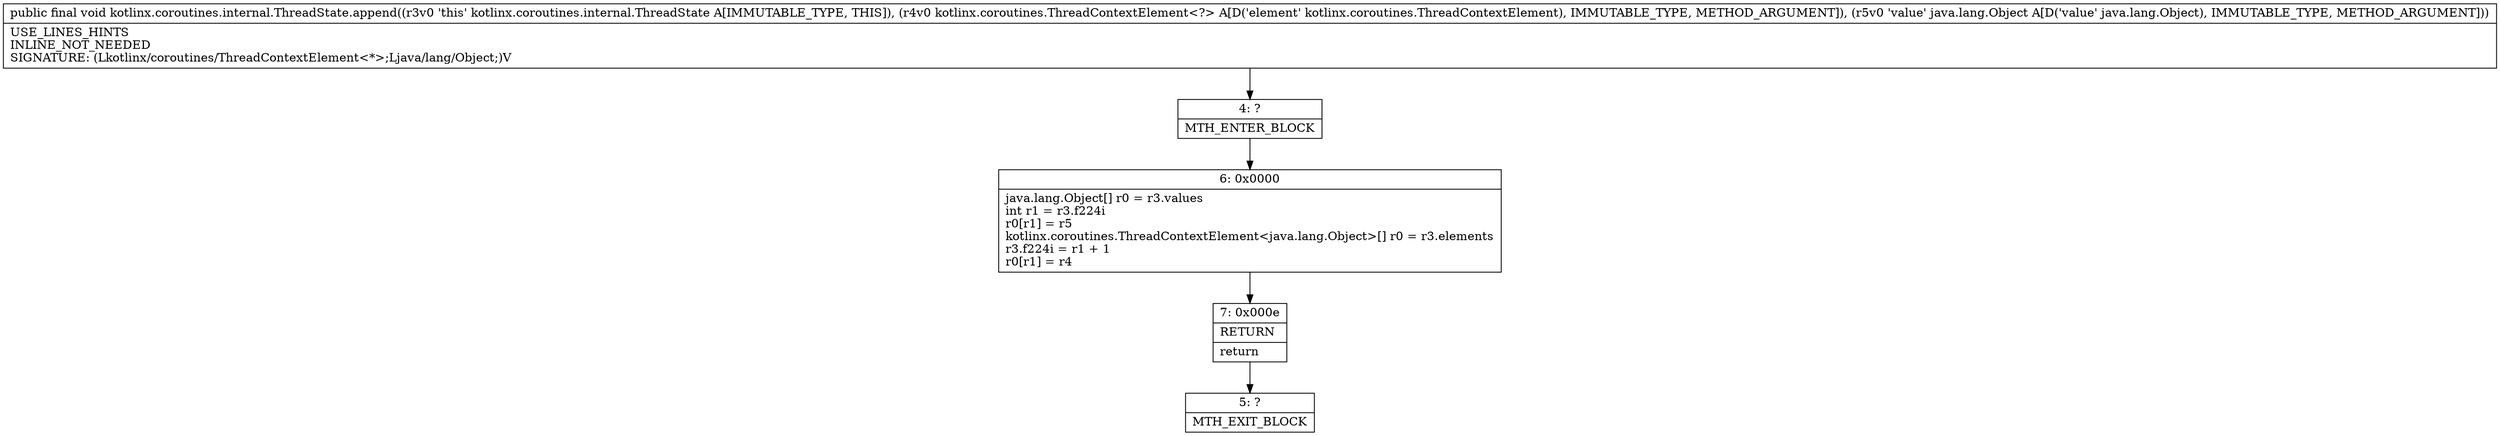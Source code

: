 digraph "CFG forkotlinx.coroutines.internal.ThreadState.append(Lkotlinx\/coroutines\/ThreadContextElement;Ljava\/lang\/Object;)V" {
Node_4 [shape=record,label="{4\:\ ?|MTH_ENTER_BLOCK\l}"];
Node_6 [shape=record,label="{6\:\ 0x0000|java.lang.Object[] r0 = r3.values\lint r1 = r3.f224i\lr0[r1] = r5\lkotlinx.coroutines.ThreadContextElement\<java.lang.Object\>[] r0 = r3.elements\lr3.f224i = r1 + 1\lr0[r1] = r4\l}"];
Node_7 [shape=record,label="{7\:\ 0x000e|RETURN\l|return\l}"];
Node_5 [shape=record,label="{5\:\ ?|MTH_EXIT_BLOCK\l}"];
MethodNode[shape=record,label="{public final void kotlinx.coroutines.internal.ThreadState.append((r3v0 'this' kotlinx.coroutines.internal.ThreadState A[IMMUTABLE_TYPE, THIS]), (r4v0 kotlinx.coroutines.ThreadContextElement\<?\> A[D('element' kotlinx.coroutines.ThreadContextElement), IMMUTABLE_TYPE, METHOD_ARGUMENT]), (r5v0 'value' java.lang.Object A[D('value' java.lang.Object), IMMUTABLE_TYPE, METHOD_ARGUMENT]))  | USE_LINES_HINTS\lINLINE_NOT_NEEDED\lSIGNATURE: (Lkotlinx\/coroutines\/ThreadContextElement\<*\>;Ljava\/lang\/Object;)V\l}"];
MethodNode -> Node_4;Node_4 -> Node_6;
Node_6 -> Node_7;
Node_7 -> Node_5;
}

